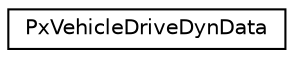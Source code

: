 digraph "Graphical Class Hierarchy"
{
  edge [fontname="Helvetica",fontsize="10",labelfontname="Helvetica",labelfontsize="10"];
  node [fontname="Helvetica",fontsize="10",shape=record];
  rankdir="LR";
  Node0 [label="PxVehicleDriveDynData",height=0.2,width=0.4,color="black", fillcolor="white", style="filled",URL="$classPxVehicleDriveDynData.html",tooltip="Data structure with instanced dynamics data for vehicle with engine, clutch, gears, autobox. "];
}
